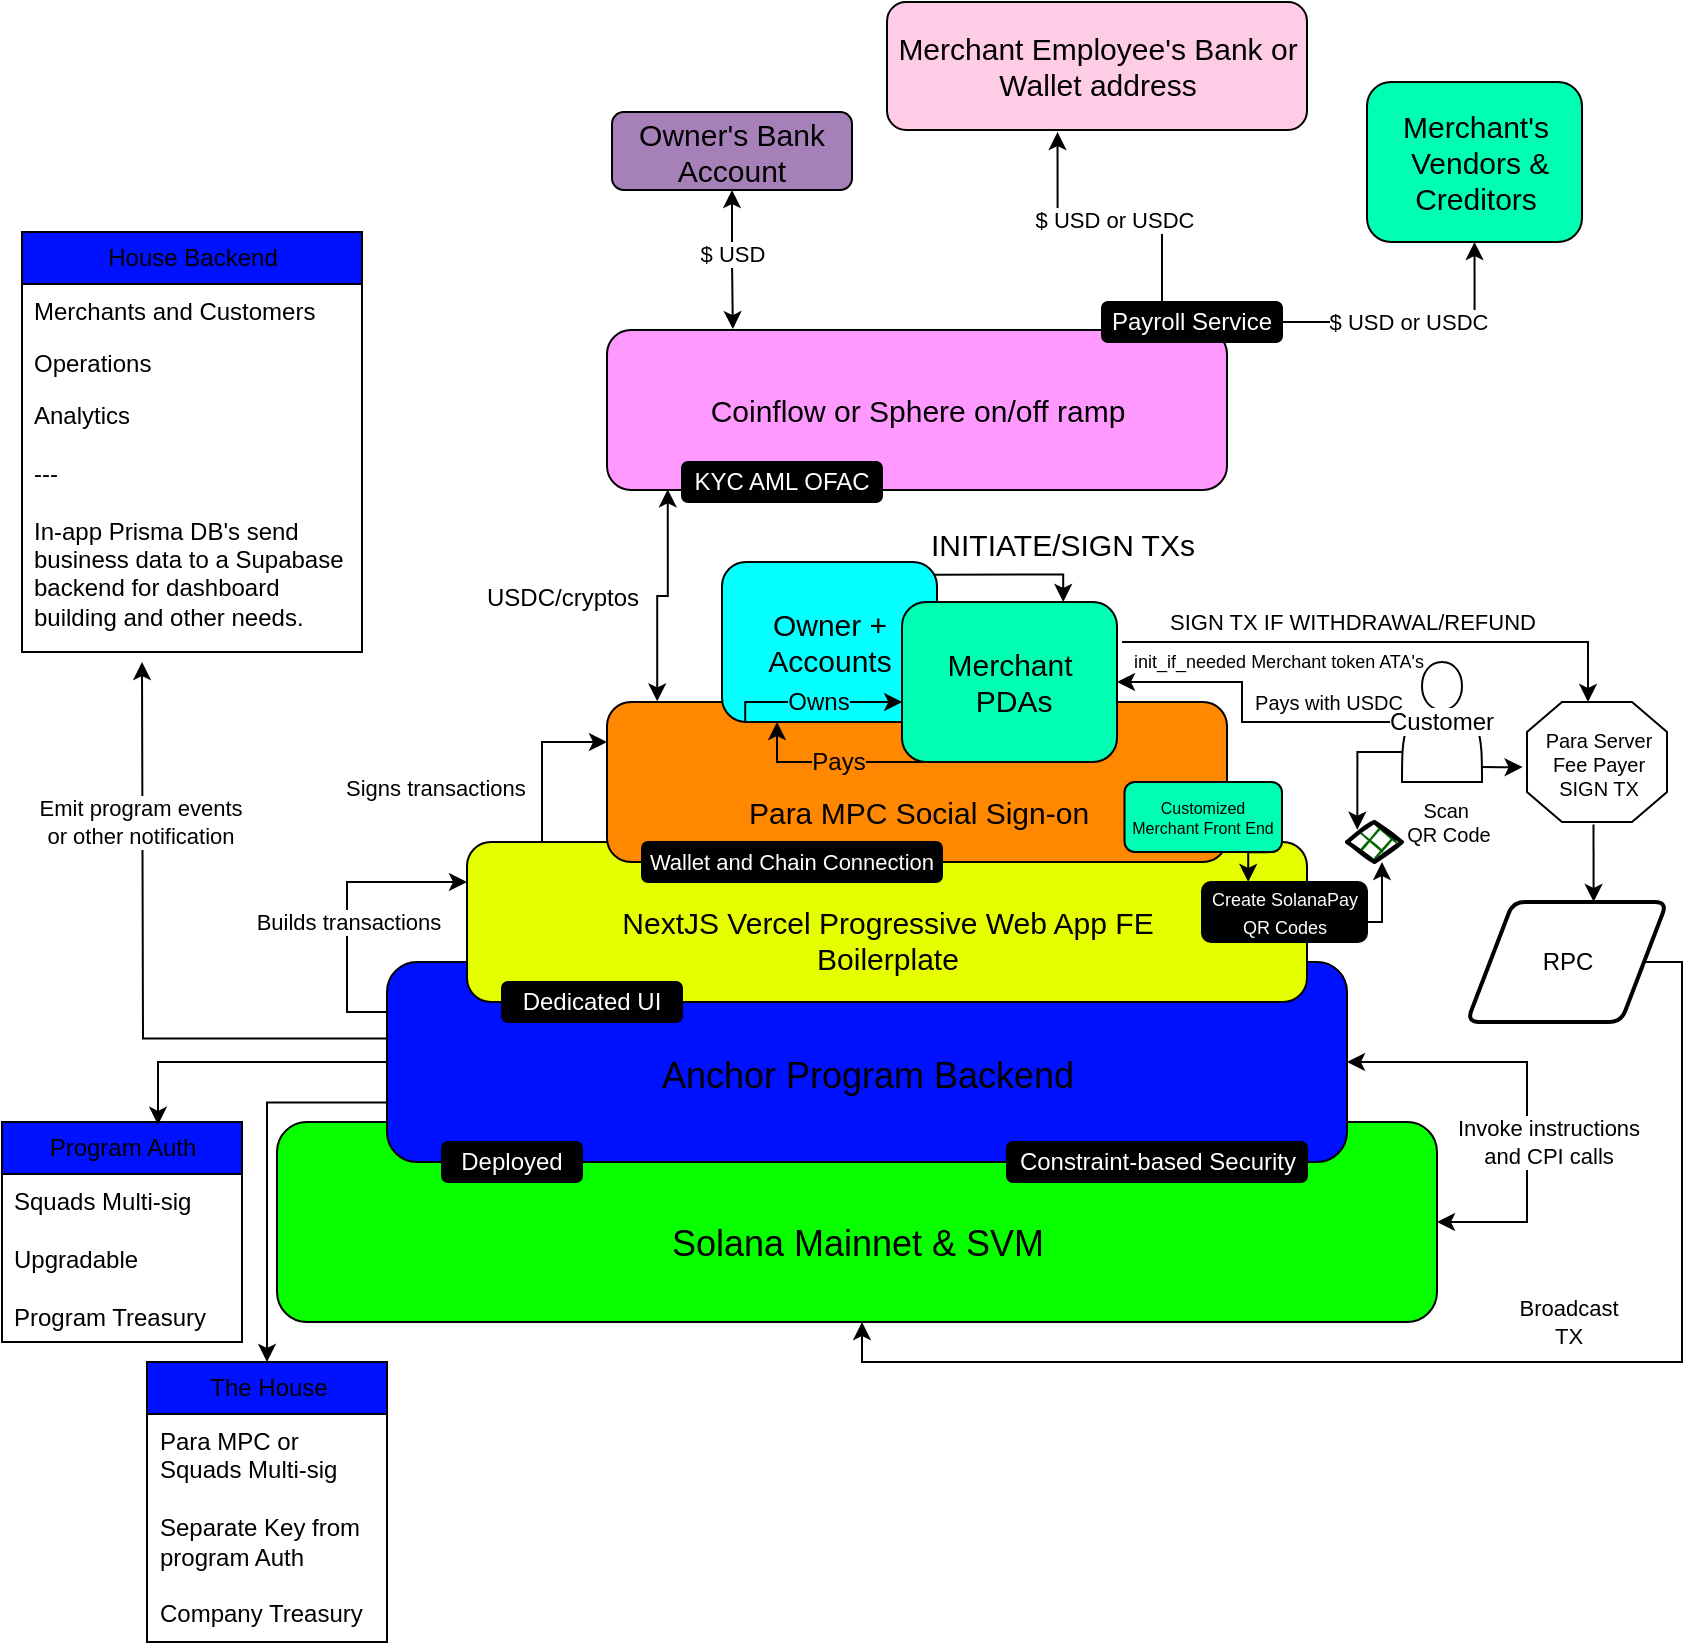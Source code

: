 <mxfile version="27.0.5">
  <diagram name="Page-1" id="ixEnn9pW8xHnraaHGQjy">
    <mxGraphModel dx="983" dy="541" grid="1" gridSize="10" guides="1" tooltips="1" connect="1" arrows="1" fold="1" page="1" pageScale="1" pageWidth="850" pageHeight="1100" math="0" shadow="0">
      <root>
        <mxCell id="0" />
        <mxCell id="1" parent="0" />
        <mxCell id="qp32YkYb4Xcl16sfedbd-1" value="&lt;font style=&quot;color: rgb(0, 0, 0); font-size: 18px;&quot;&gt;&lt;br&gt;Solana Mainnet &amp;amp; SVM&lt;/font&gt;" style="rounded=1;whiteSpace=wrap;html=1;fillColor=#08FF00;strokeColor=#000000;verticalAlign=middle;" parent="1" vertex="1">
          <mxGeometry x="137.5" y="810" width="580" height="100" as="geometry" />
        </mxCell>
        <mxCell id="qp32YkYb4Xcl16sfedbd-9" style="edgeStyle=orthogonalEdgeStyle;rounded=0;orthogonalLoop=1;jettySize=auto;html=1;entryX=0.5;entryY=0;entryDx=0;entryDy=0;exitX=0;exitY=0.702;exitDx=0;exitDy=0;exitPerimeter=0;" parent="1" source="qp32YkYb4Xcl16sfedbd-3" target="texffEij4Fj4lZX1Nn7l-2" edge="1">
          <mxGeometry relative="1" as="geometry">
            <mxPoint x="40" y="840" as="targetPoint" />
            <mxPoint x="190" y="800" as="sourcePoint" />
          </mxGeometry>
        </mxCell>
        <mxCell id="qp32YkYb4Xcl16sfedbd-11" style="edgeStyle=orthogonalEdgeStyle;rounded=0;orthogonalLoop=1;jettySize=auto;html=1;exitX=1;exitY=0.5;exitDx=0;exitDy=0;strokeColor=default;startArrow=classic;startFill=1;" parent="1" source="qp32YkYb4Xcl16sfedbd-3" target="qp32YkYb4Xcl16sfedbd-1" edge="1">
          <mxGeometry relative="1" as="geometry">
            <mxPoint x="682.5" y="780" as="sourcePoint" />
            <mxPoint x="727.5" y="860" as="targetPoint" />
            <Array as="points">
              <mxPoint x="762.5" y="780" />
              <mxPoint x="762.5" y="860" />
            </Array>
          </mxGeometry>
        </mxCell>
        <mxCell id="qp32YkYb4Xcl16sfedbd-12" value="Invoke instructions&lt;div&gt;and CPI calls&lt;/div&gt;" style="edgeLabel;html=1;align=center;verticalAlign=middle;resizable=0;points=[];" parent="qp32YkYb4Xcl16sfedbd-11" vertex="1" connectable="0">
          <mxGeometry x="-0.017" y="-3" relative="1" as="geometry">
            <mxPoint x="13" y="24" as="offset" />
          </mxGeometry>
        </mxCell>
        <mxCell id="qp32YkYb4Xcl16sfedbd-14" style="edgeStyle=orthogonalEdgeStyle;rounded=0;orthogonalLoop=1;jettySize=auto;html=1;exitX=0;exitY=0.25;exitDx=0;exitDy=0;entryX=0;entryY=0.25;entryDx=0;entryDy=0;" parent="1" source="qp32YkYb4Xcl16sfedbd-3" target="qp32YkYb4Xcl16sfedbd-5" edge="1">
          <mxGeometry relative="1" as="geometry" />
        </mxCell>
        <mxCell id="qp32YkYb4Xcl16sfedbd-15" value="&lt;div&gt;Builds transactions&lt;/div&gt;" style="edgeLabel;html=1;align=center;verticalAlign=middle;resizable=0;points=[];" parent="qp32YkYb4Xcl16sfedbd-14" vertex="1" connectable="0">
          <mxGeometry x="0.009" relative="1" as="geometry">
            <mxPoint y="8" as="offset" />
          </mxGeometry>
        </mxCell>
        <mxCell id="qp32YkYb4Xcl16sfedbd-24" style="edgeStyle=orthogonalEdgeStyle;rounded=0;orthogonalLoop=1;jettySize=auto;html=1;exitX=0.001;exitY=0.383;exitDx=0;exitDy=0;exitPerimeter=0;" parent="1" source="qp32YkYb4Xcl16sfedbd-3" edge="1">
          <mxGeometry relative="1" as="geometry">
            <mxPoint x="70" y="580" as="targetPoint" />
          </mxGeometry>
        </mxCell>
        <mxCell id="qp32YkYb4Xcl16sfedbd-25" value="Emit program events&lt;br&gt;or other notification" style="edgeLabel;html=1;align=center;verticalAlign=middle;resizable=0;points=[];" parent="qp32YkYb4Xcl16sfedbd-24" vertex="1" connectable="0">
          <mxGeometry x="0.63" y="1" relative="1" as="geometry">
            <mxPoint y="22" as="offset" />
          </mxGeometry>
        </mxCell>
        <mxCell id="qp32YkYb4Xcl16sfedbd-3" value="&lt;font style=&quot;&quot;&gt;&lt;br&gt;&lt;font style=&quot;font-size: 18px;&quot;&gt;Anchor Program Backend&lt;/font&gt;&lt;/font&gt;" style="rounded=1;whiteSpace=wrap;html=1;fillColor=#0011FF;" parent="1" vertex="1">
          <mxGeometry x="192.5" y="730" width="480" height="100" as="geometry" />
        </mxCell>
        <mxCell id="qp32YkYb4Xcl16sfedbd-5" value="&lt;font style=&quot;color: rgb(0, 0, 0); font-size: 15px;&quot;&gt;&amp;nbsp;&lt;br&gt;NextJS Vercel Progressive Web App FE&lt;/font&gt;&lt;div&gt;&lt;font style=&quot;color: rgb(0, 0, 0); font-size: 15px;&quot;&gt;Boilerplate&lt;/font&gt;&lt;/div&gt;" style="rounded=1;whiteSpace=wrap;html=1;fillColor=#E5FF00;" parent="1" vertex="1">
          <mxGeometry x="232.5" y="670" width="420" height="80" as="geometry" />
        </mxCell>
        <mxCell id="qp32YkYb4Xcl16sfedbd-18" style="edgeStyle=orthogonalEdgeStyle;rounded=0;orthogonalLoop=1;jettySize=auto;html=1;entryX=0.436;entryY=0;entryDx=0;entryDy=0;entryPerimeter=0;" parent="1" target="qp32YkYb4Xcl16sfedbd-78" edge="1">
          <mxGeometry relative="1" as="geometry">
            <mxPoint x="560" y="570" as="sourcePoint" />
            <mxPoint x="793" y="590" as="targetPoint" />
            <Array as="points">
              <mxPoint x="793" y="570" />
            </Array>
          </mxGeometry>
        </mxCell>
        <mxCell id="qp32YkYb4Xcl16sfedbd-20" value="SIGN TX IF WITHDRAWAL/REFUND" style="edgeLabel;html=1;align=center;verticalAlign=middle;resizable=0;points=[];" parent="qp32YkYb4Xcl16sfedbd-18" vertex="1" connectable="0">
          <mxGeometry x="-0.576" relative="1" as="geometry">
            <mxPoint x="59" y="-10" as="offset" />
          </mxGeometry>
        </mxCell>
        <mxCell id="qp32YkYb4Xcl16sfedbd-2" value="" style="rounded=1;whiteSpace=wrap;html=1;fillColor=#FF8800;" parent="1" vertex="1">
          <mxGeometry x="302.5" y="600" width="310" height="80" as="geometry" />
        </mxCell>
        <mxCell id="qp32YkYb4Xcl16sfedbd-22" value="RPC" style="shape=parallelogram;html=1;strokeWidth=2;perimeter=parallelogramPerimeter;whiteSpace=wrap;rounded=1;arcSize=12;size=0.23;" parent="1" vertex="1">
          <mxGeometry x="732.5" y="700" width="100" height="60" as="geometry" />
        </mxCell>
        <mxCell id="qp32YkYb4Xcl16sfedbd-23" style="edgeStyle=orthogonalEdgeStyle;rounded=0;orthogonalLoop=1;jettySize=auto;html=1;exitX=1;exitY=0.5;exitDx=0;exitDy=0;" parent="1" source="qp32YkYb4Xcl16sfedbd-22" target="qp32YkYb4Xcl16sfedbd-1" edge="1">
          <mxGeometry relative="1" as="geometry">
            <Array as="points">
              <mxPoint x="840" y="730" />
              <mxPoint x="840" y="930" />
              <mxPoint x="430" y="930" />
            </Array>
          </mxGeometry>
        </mxCell>
        <mxCell id="qp32YkYb4Xcl16sfedbd-55" value="Broadcast&lt;div&gt;TX&lt;/div&gt;" style="edgeLabel;html=1;align=center;verticalAlign=middle;resizable=0;points=[];" parent="qp32YkYb4Xcl16sfedbd-23" vertex="1" connectable="0">
          <mxGeometry x="-0.069" y="1" relative="1" as="geometry">
            <mxPoint x="26" y="-21" as="offset" />
          </mxGeometry>
        </mxCell>
        <mxCell id="qp32YkYb4Xcl16sfedbd-31" style="edgeStyle=orthogonalEdgeStyle;rounded=0;orthogonalLoop=1;jettySize=auto;html=1;exitX=0.977;exitY=0.079;exitDx=0;exitDy=0;entryX=0.75;entryY=0;entryDx=0;entryDy=0;exitPerimeter=0;" parent="1" source="qp32YkYb4Xcl16sfedbd-28" target="qp32YkYb4Xcl16sfedbd-29" edge="1">
          <mxGeometry relative="1" as="geometry">
            <Array as="points">
              <mxPoint x="531" y="536" />
            </Array>
          </mxGeometry>
        </mxCell>
        <mxCell id="qp32YkYb4Xcl16sfedbd-32" value="INITIATE/SIGN TXs" style="edgeLabel;html=1;align=center;verticalAlign=middle;resizable=0;points=[];fontSize=15;" parent="qp32YkYb4Xcl16sfedbd-31" vertex="1" connectable="0">
          <mxGeometry x="-0.35" y="2" relative="1" as="geometry">
            <mxPoint x="39" y="-14" as="offset" />
          </mxGeometry>
        </mxCell>
        <mxCell id="qp32YkYb4Xcl16sfedbd-28" value="&lt;font style=&quot;color: rgb(0, 0, 0); font-size: 15px;&quot;&gt;Owner + Accounts&lt;/font&gt;" style="rounded=1;whiteSpace=wrap;html=1;fillColor=#06FFFF;" parent="1" vertex="1">
          <mxGeometry x="360" y="530" width="107.5" height="80" as="geometry" />
        </mxCell>
        <mxCell id="PKaQDn718l8RqTAJyzzs-3" style="edgeStyle=orthogonalEdgeStyle;rounded=0;orthogonalLoop=1;jettySize=auto;html=1;exitX=0.25;exitY=1;exitDx=0;exitDy=0;entryX=0.25;entryY=1;entryDx=0;entryDy=0;" parent="1" edge="1">
          <mxGeometry relative="1" as="geometry">
            <mxPoint x="477.505" y="630" as="sourcePoint" />
            <mxPoint x="387.505" y="610" as="targetPoint" />
            <Array as="points">
              <mxPoint x="387.63" y="630" />
            </Array>
          </mxGeometry>
        </mxCell>
        <mxCell id="qp32YkYb4Xcl16sfedbd-29" value="&lt;font style=&quot;color: rgb(0, 0, 0); font-size: 15px;&quot;&gt;Merchant&lt;br&gt;&amp;nbsp;PDAs&lt;/font&gt;" style="rounded=1;whiteSpace=wrap;html=1;fillColor=#00FFB2;" parent="1" vertex="1">
          <mxGeometry x="450" y="550" width="107.5" height="80" as="geometry" />
        </mxCell>
        <mxCell id="qp32YkYb4Xcl16sfedbd-37" style="edgeStyle=orthogonalEdgeStyle;rounded=0;orthogonalLoop=1;jettySize=auto;html=1;entryX=0.001;entryY=0.622;entryDx=0;entryDy=0;entryPerimeter=0;exitX=0.108;exitY=1.006;exitDx=0;exitDy=0;exitPerimeter=0;" parent="1" source="qp32YkYb4Xcl16sfedbd-28" target="qp32YkYb4Xcl16sfedbd-29" edge="1">
          <mxGeometry relative="1" as="geometry">
            <Array as="points">
              <mxPoint x="372" y="600" />
              <mxPoint x="450" y="600" />
            </Array>
          </mxGeometry>
        </mxCell>
        <mxCell id="qp32YkYb4Xcl16sfedbd-38" value="Owns" style="edgeLabel;html=1;align=center;verticalAlign=middle;resizable=0;points=[];labelBackgroundColor=#06FFFF;fontColor=#000000;fontSize=12;" parent="qp32YkYb4Xcl16sfedbd-37" vertex="1" connectable="0">
          <mxGeometry x="-0.096" y="-1" relative="1" as="geometry">
            <mxPoint x="6" y="-1" as="offset" />
          </mxGeometry>
        </mxCell>
        <mxCell id="qp32YkYb4Xcl16sfedbd-44" style="edgeStyle=orthogonalEdgeStyle;rounded=0;orthogonalLoop=1;jettySize=auto;html=1;entryX=0.633;entryY=-0.001;entryDx=0;entryDy=0;entryPerimeter=0;exitX=0.475;exitY=1.021;exitDx=0;exitDy=0;exitPerimeter=0;" parent="1" source="qp32YkYb4Xcl16sfedbd-78" target="qp32YkYb4Xcl16sfedbd-22" edge="1">
          <mxGeometry relative="1" as="geometry">
            <mxPoint x="795" y="660" as="sourcePoint" />
            <Array as="points" />
          </mxGeometry>
        </mxCell>
        <mxCell id="qp32YkYb4Xcl16sfedbd-45" value="House Backend" style="swimlane;fontStyle=0;childLayout=stackLayout;horizontal=1;startSize=26;fillColor=#0011FF;horizontalStack=0;resizeParent=1;resizeParentMax=0;resizeLast=0;collapsible=1;marginBottom=0;html=1;" parent="1" vertex="1">
          <mxGeometry x="10" y="365" width="170" height="210" as="geometry">
            <mxRectangle x="10" y="390" width="130" height="30" as="alternateBounds" />
          </mxGeometry>
        </mxCell>
        <mxCell id="qp32YkYb4Xcl16sfedbd-46" value="Merchants and Customers" style="text;strokeColor=none;fillColor=none;align=left;verticalAlign=top;spacingLeft=4;spacingRight=4;overflow=hidden;rotatable=0;points=[[0,0.5],[1,0.5]];portConstraint=eastwest;whiteSpace=wrap;html=1;" parent="qp32YkYb4Xcl16sfedbd-45" vertex="1">
          <mxGeometry y="26" width="170" height="26" as="geometry" />
        </mxCell>
        <mxCell id="qp32YkYb4Xcl16sfedbd-47" value="Operations" style="text;strokeColor=none;fillColor=none;align=left;verticalAlign=top;spacingLeft=4;spacingRight=4;overflow=hidden;rotatable=0;points=[[0,0.5],[1,0.5]];portConstraint=eastwest;whiteSpace=wrap;html=1;" parent="qp32YkYb4Xcl16sfedbd-45" vertex="1">
          <mxGeometry y="52" width="170" height="26" as="geometry" />
        </mxCell>
        <mxCell id="qp32YkYb4Xcl16sfedbd-48" value="Analytics&lt;div&gt;&lt;br&gt;&lt;/div&gt;&lt;div&gt;---&lt;/div&gt;&lt;div&gt;&lt;br&gt;&lt;/div&gt;&lt;div&gt;In-app Prisma DB&#39;s send business data to a Supabase backend for dashboard building and other needs.&lt;/div&gt;&lt;div&gt;&lt;br&gt;&lt;/div&gt;&lt;div&gt;&lt;br&gt;&lt;/div&gt;" style="text;strokeColor=none;fillColor=none;align=left;verticalAlign=top;spacingLeft=4;spacingRight=4;overflow=hidden;rotatable=0;points=[[0,0.5],[1,0.5]];portConstraint=eastwest;whiteSpace=wrap;html=1;" parent="qp32YkYb4Xcl16sfedbd-45" vertex="1">
          <mxGeometry y="78" width="170" height="132" as="geometry" />
        </mxCell>
        <mxCell id="qp32YkYb4Xcl16sfedbd-52" value="&lt;font style=&quot;color: rgb(0, 0, 0); font-size: 15px;&quot;&gt;Coinflow or Sphere on/off ramp&lt;/font&gt;" style="rounded=1;whiteSpace=wrap;html=1;fillColor=#FF99FF;" parent="1" vertex="1">
          <mxGeometry x="302.5" y="414" width="310" height="80" as="geometry" />
        </mxCell>
        <mxCell id="qp32YkYb4Xcl16sfedbd-53" style="edgeStyle=orthogonalEdgeStyle;rounded=0;orthogonalLoop=1;jettySize=auto;html=1;entryX=0.081;entryY=-0.004;entryDx=0;entryDy=0;entryPerimeter=0;exitX=0.098;exitY=0.996;exitDx=0;exitDy=0;exitPerimeter=0;startArrow=classic;startFill=1;" parent="1" source="qp32YkYb4Xcl16sfedbd-52" target="qp32YkYb4Xcl16sfedbd-2" edge="1">
          <mxGeometry relative="1" as="geometry">
            <mxPoint x="334" y="500" as="sourcePoint" />
          </mxGeometry>
        </mxCell>
        <mxCell id="qp32YkYb4Xcl16sfedbd-74" value="&lt;font style=&quot;font-size: 12px;&quot;&gt;&lt;br&gt;USDC/cryptos&lt;/font&gt;" style="edgeLabel;html=1;align=center;verticalAlign=middle;resizable=0;points=[];" parent="qp32YkYb4Xcl16sfedbd-53" vertex="1" connectable="0">
          <mxGeometry x="-0.455" relative="1" as="geometry">
            <mxPoint x="-53" y="16" as="offset" />
          </mxGeometry>
        </mxCell>
        <mxCell id="qp32YkYb4Xcl16sfedbd-56" value="&lt;font color=&quot;#000000&quot;&gt;&lt;span style=&quot;font-size: 15px;&quot;&gt;Owner&#39;s Bank Account&lt;/span&gt;&lt;/font&gt;" style="rounded=1;whiteSpace=wrap;html=1;fillColor=#A680B8;" parent="1" vertex="1">
          <mxGeometry x="305" y="305" width="120" height="39" as="geometry" />
        </mxCell>
        <mxCell id="qp32YkYb4Xcl16sfedbd-58" style="edgeStyle=orthogonalEdgeStyle;rounded=0;orthogonalLoop=1;jettySize=auto;html=1;entryX=1;entryY=0.5;entryDx=0;entryDy=0;" parent="1" source="qp32YkYb4Xcl16sfedbd-57" target="qp32YkYb4Xcl16sfedbd-29" edge="1">
          <mxGeometry relative="1" as="geometry">
            <Array as="points">
              <mxPoint x="620" y="610" />
              <mxPoint x="620" y="590" />
            </Array>
          </mxGeometry>
        </mxCell>
        <mxCell id="qp32YkYb4Xcl16sfedbd-57" value="&lt;span style=&quot;background-color: light-dark(#ffffff, var(--ge-dark-color, #121212));&quot;&gt;Customer&lt;/span&gt;" style="shape=actor;whiteSpace=wrap;html=1;" parent="1" vertex="1">
          <mxGeometry x="700" y="580" width="40" height="60" as="geometry" />
        </mxCell>
        <mxCell id="qp32YkYb4Xcl16sfedbd-62" value="&lt;font&gt;Pays with USDC&lt;/font&gt;" style="text;html=1;align=center;verticalAlign=middle;resizable=0;points=[];autosize=1;strokeColor=none;fillColor=none;fontSize=10;" parent="1" vertex="1">
          <mxGeometry x="612.5" y="585" width="100" height="30" as="geometry" />
        </mxCell>
        <mxCell id="qp32YkYb4Xcl16sfedbd-64" value="" style="rhombus;whiteSpace=wrap;html=1;strokeWidth=2;fillWeight=-1;hachureGap=8;fillStyle=cross-hatch;fillColor=#006600;sketch=1;" parent="1" vertex="1">
          <mxGeometry x="672.5" y="660" width="27.5" height="20" as="geometry" />
        </mxCell>
        <mxCell id="qp32YkYb4Xcl16sfedbd-66" style="edgeStyle=orthogonalEdgeStyle;rounded=0;orthogonalLoop=1;jettySize=auto;html=1;entryX=0.636;entryY=1;entryDx=0;entryDy=0;entryPerimeter=0;" parent="1" source="qp32YkYb4Xcl16sfedbd-5" target="qp32YkYb4Xcl16sfedbd-64" edge="1">
          <mxGeometry relative="1" as="geometry" />
        </mxCell>
        <mxCell id="qp32YkYb4Xcl16sfedbd-68" style="edgeStyle=orthogonalEdgeStyle;rounded=0;orthogonalLoop=1;jettySize=auto;html=1;exitX=0;exitY=0.75;exitDx=0;exitDy=0;entryX=0.188;entryY=0.192;entryDx=0;entryDy=0;entryPerimeter=0;" parent="1" source="qp32YkYb4Xcl16sfedbd-57" target="qp32YkYb4Xcl16sfedbd-64" edge="1">
          <mxGeometry relative="1" as="geometry" />
        </mxCell>
        <mxCell id="qp32YkYb4Xcl16sfedbd-69" value="&lt;font&gt;Scan&amp;nbsp;&lt;/font&gt;&lt;div&gt;&lt;font&gt;QR Code&lt;/font&gt;&lt;/div&gt;" style="text;html=1;align=center;verticalAlign=middle;resizable=0;points=[];autosize=1;strokeColor=none;fillColor=none;fontSize=10;" parent="1" vertex="1">
          <mxGeometry x="687.5" y="640" width="70" height="40" as="geometry" />
        </mxCell>
        <mxCell id="qp32YkYb4Xcl16sfedbd-71" value="&lt;font&gt;Deployed&lt;/font&gt;" style="rounded=1;whiteSpace=wrap;html=1;fillColor=#000000;fontColor=#FFFFFF;" parent="1" vertex="1">
          <mxGeometry x="220" y="820" width="70" height="20" as="geometry" />
        </mxCell>
        <mxCell id="qp32YkYb4Xcl16sfedbd-72" value="&lt;font&gt;Dedicated UI&lt;/font&gt;" style="rounded=1;whiteSpace=wrap;html=1;fillColor=#000000;fontColor=#FFFFFF;" parent="1" vertex="1">
          <mxGeometry x="250" y="740" width="90" height="20" as="geometry" />
        </mxCell>
        <mxCell id="qp32YkYb4Xcl16sfedbd-73" value="&lt;font style=&quot;font-size: 11px;&quot;&gt;Wallet and Chain Connection&lt;/font&gt;" style="rounded=1;whiteSpace=wrap;html=1;fillColor=#000000;fontColor=#FFFFFF;" parent="1" vertex="1">
          <mxGeometry x="320" y="670" width="150" height="20" as="geometry" />
        </mxCell>
        <mxCell id="qp32YkYb4Xcl16sfedbd-76" value="&lt;font style=&quot;color: rgb(255, 255, 255); font-size: 9px;&quot;&gt;Create SolanaPay QR Codes&lt;/font&gt;" style="rounded=1;whiteSpace=wrap;html=1;fillColor=#000000;fontSize=11;fontColor=#FFFFFF;" parent="1" vertex="1">
          <mxGeometry x="600" y="690" width="82.5" height="30" as="geometry" />
        </mxCell>
        <mxCell id="qp32YkYb4Xcl16sfedbd-78" value="" style="verticalLabelPosition=bottom;verticalAlign=top;html=1;shape=mxgraph.basic.polygon;polyCoords=[[0.25,0],[0.75,0],[1,0.25],[1,0.75],[0.75,1],[0.25,1],[0,0.75],[0,0.25]];polyline=0;fillColor=light-dark(#FFFFFF,#0011FF);" parent="1" vertex="1">
          <mxGeometry x="762.5" y="600" width="70" height="60" as="geometry" />
        </mxCell>
        <mxCell id="qp32YkYb4Xcl16sfedbd-82" value="Para Server&lt;br&gt;Fee P&lt;span style=&quot;background-color: transparent; color: light-dark(rgb(0, 0, 0), rgb(255, 255, 255));&quot;&gt;ayer&lt;/span&gt;&lt;div&gt;SIGN TX&lt;/div&gt;" style="text;html=1;align=center;verticalAlign=middle;resizable=0;points=[];autosize=1;strokeColor=none;fillColor=none;fontSize=10;" parent="1" vertex="1">
          <mxGeometry x="757.5" y="606" width="80" height="50" as="geometry" />
        </mxCell>
        <mxCell id="qp32YkYb4Xcl16sfedbd-84" style="edgeStyle=orthogonalEdgeStyle;rounded=0;orthogonalLoop=1;jettySize=auto;html=1;entryX=0.203;entryY=-0.006;entryDx=0;entryDy=0;entryPerimeter=0;startArrow=classic;startFill=1;" parent="1" source="qp32YkYb4Xcl16sfedbd-56" target="qp32YkYb4Xcl16sfedbd-52" edge="1">
          <mxGeometry relative="1" as="geometry" />
        </mxCell>
        <mxCell id="qp32YkYb4Xcl16sfedbd-85" value="$ USD" style="edgeLabel;html=1;align=center;verticalAlign=middle;resizable=0;points=[];" parent="qp32YkYb4Xcl16sfedbd-84" vertex="1" connectable="0">
          <mxGeometry x="-0.091" relative="1" as="geometry">
            <mxPoint as="offset" />
          </mxGeometry>
        </mxCell>
        <mxCell id="qp32YkYb4Xcl16sfedbd-86" value="&lt;font color=&quot;#000000&quot;&gt;&lt;span style=&quot;font-size: 15px;&quot;&gt;Merchant Employee&#39;s Bank or Wallet address&lt;/span&gt;&lt;/font&gt;" style="rounded=1;whiteSpace=wrap;html=1;fillColor=#FFCCE6;" parent="1" vertex="1">
          <mxGeometry x="442.5" y="250" width="210" height="64" as="geometry" />
        </mxCell>
        <mxCell id="qp32YkYb4Xcl16sfedbd-87" style="edgeStyle=orthogonalEdgeStyle;rounded=0;orthogonalLoop=1;jettySize=auto;html=1;exitX=0.5;exitY=0;exitDx=0;exitDy=0;entryX=0.406;entryY=1.016;entryDx=0;entryDy=0;entryPerimeter=0;startArrow=none;startFill=0;" parent="1" source="qp32YkYb4Xcl16sfedbd-92" target="qp32YkYb4Xcl16sfedbd-86" edge="1">
          <mxGeometry relative="1" as="geometry">
            <Array as="points">
              <mxPoint x="580" y="400" />
              <mxPoint x="580" y="357" />
              <mxPoint x="528" y="357" />
            </Array>
          </mxGeometry>
        </mxCell>
        <mxCell id="qp32YkYb4Xcl16sfedbd-90" value="$ USD or USDC" style="edgeLabel;html=1;align=center;verticalAlign=middle;resizable=0;points=[];" parent="qp32YkYb4Xcl16sfedbd-87" vertex="1" connectable="0">
          <mxGeometry x="0.079" y="2" relative="1" as="geometry">
            <mxPoint as="offset" />
          </mxGeometry>
        </mxCell>
        <mxCell id="qp32YkYb4Xcl16sfedbd-92" value="&lt;font&gt;Payroll Service&lt;/font&gt;" style="rounded=1;whiteSpace=wrap;html=1;fillColor=#000000;fontColor=#FFFFFF;" parent="1" vertex="1">
          <mxGeometry x="550" y="400" width="90" height="20" as="geometry" />
        </mxCell>
        <mxCell id="qp32YkYb4Xcl16sfedbd-94" value="&lt;font style=&quot;color: rgb(0, 0, 0); font-size: 15px;&quot;&gt;Merchant&#39;s&lt;br&gt;&amp;nbsp;Vendors &amp;amp; Creditors&lt;/font&gt;" style="rounded=1;whiteSpace=wrap;html=1;fillColor=#00FFB2;" parent="1" vertex="1">
          <mxGeometry x="682.5" y="290" width="107.5" height="80" as="geometry" />
        </mxCell>
        <mxCell id="qp32YkYb4Xcl16sfedbd-95" style="edgeStyle=orthogonalEdgeStyle;rounded=0;orthogonalLoop=1;jettySize=auto;html=1;entryX=0.5;entryY=1;entryDx=0;entryDy=0;exitX=1;exitY=0.5;exitDx=0;exitDy=0;" parent="1" source="qp32YkYb4Xcl16sfedbd-92" target="qp32YkYb4Xcl16sfedbd-94" edge="1">
          <mxGeometry relative="1" as="geometry" />
        </mxCell>
        <mxCell id="qp32YkYb4Xcl16sfedbd-97" value="$ USD or USDC" style="edgeLabel;html=1;align=center;verticalAlign=middle;resizable=0;points=[];" parent="qp32YkYb4Xcl16sfedbd-95" vertex="1" connectable="0">
          <mxGeometry x="-0.059" y="-4" relative="1" as="geometry">
            <mxPoint x="-1" y="-4" as="offset" />
          </mxGeometry>
        </mxCell>
        <mxCell id="PKaQDn718l8RqTAJyzzs-1" value="&lt;font&gt;KYC AML OFAC&lt;/font&gt;" style="rounded=1;whiteSpace=wrap;html=1;fillColor=#000000;fontColor=#FFFFFF;" parent="1" vertex="1">
          <mxGeometry x="340" y="480" width="100" height="20" as="geometry" />
        </mxCell>
        <mxCell id="PKaQDn718l8RqTAJyzzs-2" value="Para MPC Social Sign-on" style="text;html=1;align=center;verticalAlign=middle;resizable=0;points=[];autosize=1;strokeColor=none;fillColor=none;fontSize=15;fontColor=#000000;" parent="1" vertex="1">
          <mxGeometry x="362.5" y="640" width="190" height="30" as="geometry" />
        </mxCell>
        <mxCell id="PKaQDn718l8RqTAJyzzs-4" value="Pays" style="text;html=1;align=center;verticalAlign=middle;resizable=0;points=[];autosize=1;strokeColor=none;fillColor=none;fontSize=12;fontColor=#000000;labelBackgroundColor=#FF8800;" parent="1" vertex="1">
          <mxGeometry x="393.13" y="615" width="50" height="30" as="geometry" />
        </mxCell>
        <mxCell id="PKaQDn718l8RqTAJyzzs-7" value="Constraint-based Security" style="rounded=1;whiteSpace=wrap;html=1;fillColor=#000000;fontColor=#FFFFFF;" parent="1" vertex="1">
          <mxGeometry x="502.5" y="820" width="150" height="20" as="geometry" />
        </mxCell>
        <mxCell id="NqRsfzHgHO7xVapNRgMl-1" style="edgeStyle=orthogonalEdgeStyle;rounded=0;orthogonalLoop=1;jettySize=auto;html=1;entryX=0;entryY=0.25;entryDx=0;entryDy=0;" parent="1" target="qp32YkYb4Xcl16sfedbd-2" edge="1">
          <mxGeometry relative="1" as="geometry">
            <mxPoint x="270" y="670" as="sourcePoint" />
            <mxPoint x="270" y="610" as="targetPoint" />
            <Array as="points">
              <mxPoint x="270" y="620" />
            </Array>
          </mxGeometry>
        </mxCell>
        <mxCell id="NqRsfzHgHO7xVapNRgMl-5" value="&lt;span style=&quot;font-family: Helvetica; font-size: 11px; font-style: normal; font-variant-ligatures: normal; font-variant-caps: normal; font-weight: 400; letter-spacing: normal; orphans: 2; text-align: center; text-indent: 0px; text-transform: none; widows: 2; word-spacing: 0px; -webkit-text-stroke-width: 0px; white-space: nowrap; text-decoration-thickness: initial; text-decoration-style: initial; text-decoration-color: initial; float: none; display: inline !important;&quot;&gt;Signs transactions&lt;/span&gt;" style="text;whiteSpace=wrap;html=1;labelBackgroundColor=default;fontColor=default;fontFamily=Helvetica;fontSize=11;resizable=0;" parent="1" vertex="1">
          <mxGeometry x="170" y="630" width="120" height="40" as="geometry" />
        </mxCell>
        <mxCell id="texffEij4Fj4lZX1Nn7l-2" value="&lt;div&gt;The House&lt;/div&gt;" style="swimlane;fontStyle=0;childLayout=stackLayout;horizontal=1;startSize=26;fillColor=#0011FF;horizontalStack=0;resizeParent=1;resizeParentMax=0;resizeLast=0;collapsible=1;marginBottom=0;html=1;" parent="1" vertex="1">
          <mxGeometry x="72.5" y="930" width="120" height="140" as="geometry">
            <mxRectangle x="10" y="390" width="130" height="30" as="alternateBounds" />
          </mxGeometry>
        </mxCell>
        <mxCell id="texffEij4Fj4lZX1Nn7l-5" value="Para MPC or Squads Multi-sig&lt;div&gt;&lt;br&gt;&lt;/div&gt;&lt;div&gt;Separate Key from program Auth&lt;/div&gt;&lt;div&gt;&lt;br&gt;&lt;/div&gt;&lt;div&gt;Company Treasury&lt;/div&gt;" style="text;strokeColor=none;fillColor=none;align=left;verticalAlign=top;spacingLeft=4;spacingRight=4;overflow=hidden;rotatable=0;points=[[0,0.5],[1,0.5]];portConstraint=eastwest;whiteSpace=wrap;html=1;" parent="texffEij4Fj4lZX1Nn7l-2" vertex="1">
          <mxGeometry y="26" width="120" height="114" as="geometry" />
        </mxCell>
        <mxCell id="texffEij4Fj4lZX1Nn7l-6" style="edgeStyle=orthogonalEdgeStyle;rounded=0;orthogonalLoop=1;jettySize=auto;html=1;exitX=1;exitY=0.5;exitDx=0;exitDy=0;" parent="texffEij4Fj4lZX1Nn7l-2" source="texffEij4Fj4lZX1Nn7l-5" target="texffEij4Fj4lZX1Nn7l-5" edge="1">
          <mxGeometry relative="1" as="geometry" />
        </mxCell>
        <mxCell id="Rp_giCWCLn5uCZoskcnE-5" value="&lt;div&gt;Program Auth&lt;/div&gt;" style="swimlane;fontStyle=0;childLayout=stackLayout;horizontal=1;startSize=26;fillColor=#0011FF;horizontalStack=0;resizeParent=1;resizeParentMax=0;resizeLast=0;collapsible=1;marginBottom=0;html=1;" parent="1" vertex="1">
          <mxGeometry y="810" width="120" height="110" as="geometry">
            <mxRectangle x="10" y="390" width="130" height="30" as="alternateBounds" />
          </mxGeometry>
        </mxCell>
        <mxCell id="Rp_giCWCLn5uCZoskcnE-6" value="Squads Multi-sig&lt;br&gt;&lt;div&gt;&lt;br&gt;&lt;/div&gt;&lt;div&gt;Upgradable&lt;/div&gt;&lt;div&gt;&lt;br&gt;&lt;/div&gt;&lt;div&gt;Program Treasury&lt;/div&gt;" style="text;strokeColor=none;fillColor=none;align=left;verticalAlign=top;spacingLeft=4;spacingRight=4;overflow=hidden;rotatable=0;points=[[0,0.5],[1,0.5]];portConstraint=eastwest;whiteSpace=wrap;html=1;" parent="Rp_giCWCLn5uCZoskcnE-5" vertex="1">
          <mxGeometry y="26" width="120" height="84" as="geometry" />
        </mxCell>
        <mxCell id="Rp_giCWCLn5uCZoskcnE-7" style="edgeStyle=orthogonalEdgeStyle;rounded=0;orthogonalLoop=1;jettySize=auto;html=1;exitX=1;exitY=0.5;exitDx=0;exitDy=0;" parent="Rp_giCWCLn5uCZoskcnE-5" source="Rp_giCWCLn5uCZoskcnE-6" target="Rp_giCWCLn5uCZoskcnE-6" edge="1">
          <mxGeometry relative="1" as="geometry" />
        </mxCell>
        <mxCell id="Rp_giCWCLn5uCZoskcnE-8" style="edgeStyle=orthogonalEdgeStyle;rounded=0;orthogonalLoop=1;jettySize=auto;html=1;entryX=0.647;entryY=0.013;entryDx=0;entryDy=0;entryPerimeter=0;" parent="1" source="qp32YkYb4Xcl16sfedbd-3" target="Rp_giCWCLn5uCZoskcnE-5" edge="1">
          <mxGeometry relative="1" as="geometry">
            <mxPoint x="50" y="811" as="targetPoint" />
            <Array as="points">
              <mxPoint x="78" y="780" />
              <mxPoint x="78" y="811" />
            </Array>
          </mxGeometry>
        </mxCell>
        <mxCell id="Rp_giCWCLn5uCZoskcnE-10" value="&lt;font style=&quot;font-size: 8px;&quot; color=&quot;#000000&quot;&gt;Customized Merchant Front End&lt;/font&gt;" style="rounded=1;whiteSpace=wrap;html=1;fillColor=#00FFB2;fontSize=7;" parent="1" vertex="1">
          <mxGeometry x="561.25" y="640" width="78.75" height="35" as="geometry" />
        </mxCell>
        <mxCell id="Rp_giCWCLn5uCZoskcnE-11" style="edgeStyle=orthogonalEdgeStyle;rounded=0;orthogonalLoop=1;jettySize=auto;html=1;entryX=0.28;entryY=0;entryDx=0;entryDy=0;entryPerimeter=0;exitX=0.913;exitY=1.004;exitDx=0;exitDy=0;exitPerimeter=0;" parent="1" source="Rp_giCWCLn5uCZoskcnE-10" target="qp32YkYb4Xcl16sfedbd-76" edge="1">
          <mxGeometry relative="1" as="geometry">
            <mxPoint x="623" y="680" as="sourcePoint" />
          </mxGeometry>
        </mxCell>
        <mxCell id="HAL3IzY6lfe6OjQ-e14p-1" style="edgeStyle=orthogonalEdgeStyle;rounded=0;orthogonalLoop=1;jettySize=auto;html=1;exitX=0.987;exitY=0.876;exitDx=0;exitDy=0;entryX=0.035;entryY=0.531;entryDx=0;entryDy=0;entryPerimeter=0;exitPerimeter=0;" parent="1" source="qp32YkYb4Xcl16sfedbd-57" target="qp32YkYb4Xcl16sfedbd-82" edge="1">
          <mxGeometry relative="1" as="geometry">
            <mxPoint x="760" y="600" as="targetPoint" />
            <Array as="points">
              <mxPoint x="750" y="633" />
              <mxPoint x="750" y="633" />
            </Array>
          </mxGeometry>
        </mxCell>
        <mxCell id="EklaRGrPl-ZAmGngduVJ-2" value="init_if_needed Merchant token ATA&#39;s" style="text;html=1;align=center;verticalAlign=middle;resizable=0;points=[];autosize=1;strokeColor=none;fillColor=none;fontSize=9;" parent="1" vertex="1">
          <mxGeometry x="552.5" y="570" width="170" height="20" as="geometry" />
        </mxCell>
      </root>
    </mxGraphModel>
  </diagram>
</mxfile>

